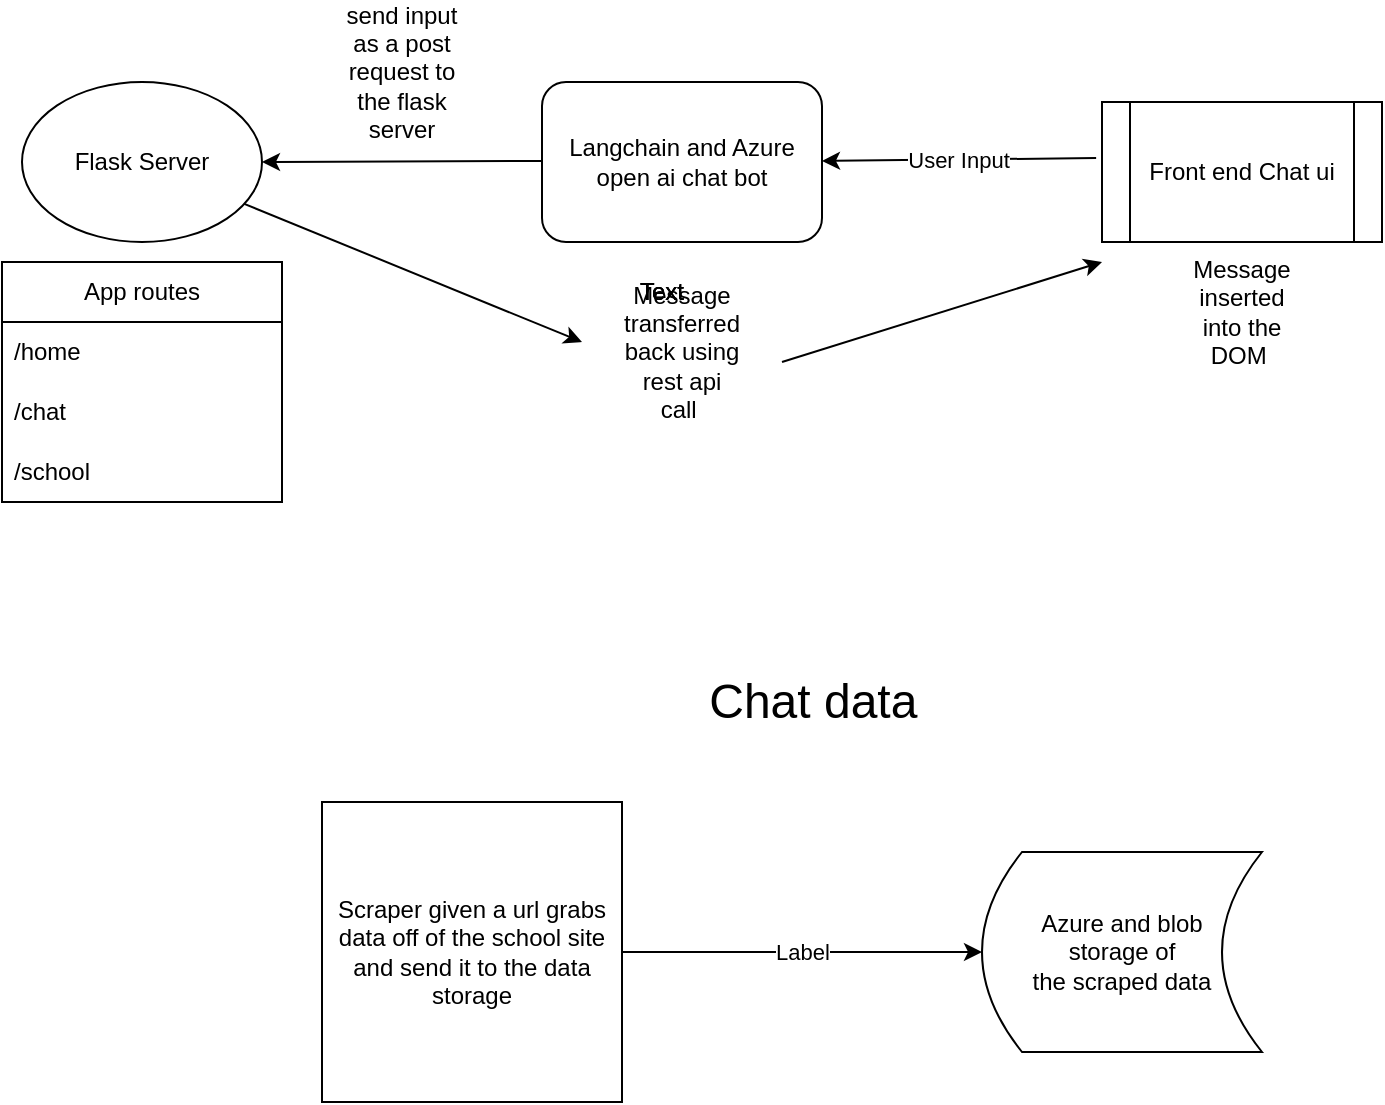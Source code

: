 <mxfile version="23.0.2" type="github">
  <diagram id="C5RBs43oDa-KdzZeNtuy" name="Page-1">
    <mxGraphModel dx="954" dy="505" grid="1" gridSize="10" guides="1" tooltips="1" connect="1" arrows="1" fold="1" page="1" pageScale="1" pageWidth="827" pageHeight="1169" math="0" shadow="0">
      <root>
        <mxCell id="WIyWlLk6GJQsqaUBKTNV-0" />
        <mxCell id="WIyWlLk6GJQsqaUBKTNV-1" parent="WIyWlLk6GJQsqaUBKTNV-0" />
        <mxCell id="8qxhS0RWnR_z3iysxC6G-2" value="Flask Server" style="ellipse;whiteSpace=wrap;html=1;" vertex="1" parent="WIyWlLk6GJQsqaUBKTNV-1">
          <mxGeometry x="100" y="120" width="120" height="80" as="geometry" />
        </mxCell>
        <mxCell id="8qxhS0RWnR_z3iysxC6G-9" value="Langchain and Azure open ai chat bot" style="rounded=1;whiteSpace=wrap;html=1;" vertex="1" parent="WIyWlLk6GJQsqaUBKTNV-1">
          <mxGeometry x="360" y="120" width="140" height="80" as="geometry" />
        </mxCell>
        <mxCell id="8qxhS0RWnR_z3iysxC6G-13" value="App routes" style="swimlane;fontStyle=0;childLayout=stackLayout;horizontal=1;startSize=30;horizontalStack=0;resizeParent=1;resizeParentMax=0;resizeLast=0;collapsible=1;marginBottom=0;whiteSpace=wrap;html=1;" vertex="1" parent="WIyWlLk6GJQsqaUBKTNV-1">
          <mxGeometry x="90" y="210" width="140" height="120" as="geometry" />
        </mxCell>
        <mxCell id="8qxhS0RWnR_z3iysxC6G-14" value="/home" style="text;strokeColor=none;fillColor=none;align=left;verticalAlign=middle;spacingLeft=4;spacingRight=4;overflow=hidden;points=[[0,0.5],[1,0.5]];portConstraint=eastwest;rotatable=0;whiteSpace=wrap;html=1;" vertex="1" parent="8qxhS0RWnR_z3iysxC6G-13">
          <mxGeometry y="30" width="140" height="30" as="geometry" />
        </mxCell>
        <mxCell id="8qxhS0RWnR_z3iysxC6G-15" value="/chat" style="text;strokeColor=none;fillColor=none;align=left;verticalAlign=middle;spacingLeft=4;spacingRight=4;overflow=hidden;points=[[0,0.5],[1,0.5]];portConstraint=eastwest;rotatable=0;whiteSpace=wrap;html=1;" vertex="1" parent="8qxhS0RWnR_z3iysxC6G-13">
          <mxGeometry y="60" width="140" height="30" as="geometry" />
        </mxCell>
        <mxCell id="8qxhS0RWnR_z3iysxC6G-16" value="/school" style="text;strokeColor=none;fillColor=none;align=left;verticalAlign=middle;spacingLeft=4;spacingRight=4;overflow=hidden;points=[[0,0.5],[1,0.5]];portConstraint=eastwest;rotatable=0;whiteSpace=wrap;html=1;" vertex="1" parent="8qxhS0RWnR_z3iysxC6G-13">
          <mxGeometry y="90" width="140" height="30" as="geometry" />
        </mxCell>
        <mxCell id="8qxhS0RWnR_z3iysxC6G-17" value="Front end Chat ui" style="shape=process;whiteSpace=wrap;html=1;backgroundOutline=1;" vertex="1" parent="WIyWlLk6GJQsqaUBKTNV-1">
          <mxGeometry x="640" y="130" width="140" height="70" as="geometry" />
        </mxCell>
        <mxCell id="8qxhS0RWnR_z3iysxC6G-33" value="User Input" style="endArrow=classic;html=1;rounded=0;exitX=-0.021;exitY=0.4;exitDx=0;exitDy=0;exitPerimeter=0;" edge="1" parent="WIyWlLk6GJQsqaUBKTNV-1" source="8qxhS0RWnR_z3iysxC6G-17">
          <mxGeometry x="0.007" relative="1" as="geometry">
            <mxPoint x="600" y="159.5" as="sourcePoint" />
            <mxPoint x="500" y="159.5" as="targetPoint" />
            <mxPoint as="offset" />
          </mxGeometry>
        </mxCell>
        <mxCell id="8qxhS0RWnR_z3iysxC6G-35" value="" style="endArrow=classic;html=1;rounded=0;entryX=1;entryY=0.5;entryDx=0;entryDy=0;" edge="1" parent="WIyWlLk6GJQsqaUBKTNV-1" target="8qxhS0RWnR_z3iysxC6G-2">
          <mxGeometry relative="1" as="geometry">
            <mxPoint x="360" y="159.5" as="sourcePoint" />
            <mxPoint x="230" y="160" as="targetPoint" />
          </mxGeometry>
        </mxCell>
        <mxCell id="8qxhS0RWnR_z3iysxC6G-37" value="send input as a post request to the flask server" style="text;html=1;strokeColor=none;fillColor=none;align=center;verticalAlign=middle;whiteSpace=wrap;rounded=0;" vertex="1" parent="WIyWlLk6GJQsqaUBKTNV-1">
          <mxGeometry x="260" y="100" width="60" height="30" as="geometry" />
        </mxCell>
        <mxCell id="8qxhS0RWnR_z3iysxC6G-46" value="Message transferred back using rest api call&amp;nbsp;" style="text;html=1;strokeColor=none;fillColor=none;align=center;verticalAlign=middle;whiteSpace=wrap;rounded=0;" vertex="1" parent="WIyWlLk6GJQsqaUBKTNV-1">
          <mxGeometry x="400" y="240" width="60" height="30" as="geometry" />
        </mxCell>
        <mxCell id="8qxhS0RWnR_z3iysxC6G-47" value="" style="endArrow=classic;html=1;rounded=0;" edge="1" parent="WIyWlLk6GJQsqaUBKTNV-1" source="8qxhS0RWnR_z3iysxC6G-2">
          <mxGeometry width="50" height="50" relative="1" as="geometry">
            <mxPoint x="265" y="240" as="sourcePoint" />
            <mxPoint x="380" y="250" as="targetPoint" />
          </mxGeometry>
        </mxCell>
        <mxCell id="8qxhS0RWnR_z3iysxC6G-48" value="" style="endArrow=classic;html=1;rounded=0;" edge="1" parent="WIyWlLk6GJQsqaUBKTNV-1">
          <mxGeometry width="50" height="50" relative="1" as="geometry">
            <mxPoint x="480" y="260" as="sourcePoint" />
            <mxPoint x="640" y="210" as="targetPoint" />
          </mxGeometry>
        </mxCell>
        <mxCell id="8qxhS0RWnR_z3iysxC6G-49" value="Text" style="text;html=1;strokeColor=none;fillColor=none;align=center;verticalAlign=middle;whiteSpace=wrap;rounded=0;" vertex="1" parent="WIyWlLk6GJQsqaUBKTNV-1">
          <mxGeometry x="390" y="210" width="60" height="30" as="geometry" />
        </mxCell>
        <mxCell id="8qxhS0RWnR_z3iysxC6G-50" value="Text" style="text;html=1;strokeColor=none;fillColor=none;align=center;verticalAlign=middle;whiteSpace=wrap;rounded=0;" vertex="1" parent="WIyWlLk6GJQsqaUBKTNV-1">
          <mxGeometry x="390" y="210" width="60" height="30" as="geometry" />
        </mxCell>
        <mxCell id="8qxhS0RWnR_z3iysxC6G-51" value="Text" style="text;html=1;strokeColor=none;fillColor=none;align=center;verticalAlign=middle;whiteSpace=wrap;rounded=0;" vertex="1" parent="WIyWlLk6GJQsqaUBKTNV-1">
          <mxGeometry x="390" y="210" width="60" height="30" as="geometry" />
        </mxCell>
        <mxCell id="8qxhS0RWnR_z3iysxC6G-52" value="Message inserted into the DOM&amp;nbsp;" style="text;html=1;strokeColor=none;fillColor=none;align=center;verticalAlign=middle;whiteSpace=wrap;rounded=0;" vertex="1" parent="WIyWlLk6GJQsqaUBKTNV-1">
          <mxGeometry x="680" y="220" width="60" height="30" as="geometry" />
        </mxCell>
        <mxCell id="8qxhS0RWnR_z3iysxC6G-56" value="Azure and blob &lt;br&gt;storage of &lt;br&gt;the scraped data" style="shape=dataStorage;whiteSpace=wrap;html=1;fixedSize=1;" vertex="1" parent="WIyWlLk6GJQsqaUBKTNV-1">
          <mxGeometry x="580" y="505" width="140" height="100" as="geometry" />
        </mxCell>
        <mxCell id="8qxhS0RWnR_z3iysxC6G-61" value="Scraper given a url grabs data off of the school site and send it to the data storage" style="whiteSpace=wrap;html=1;aspect=fixed;" vertex="1" parent="WIyWlLk6GJQsqaUBKTNV-1">
          <mxGeometry x="250" y="480" width="150" height="150" as="geometry" />
        </mxCell>
        <mxCell id="8qxhS0RWnR_z3iysxC6G-64" value="" style="endArrow=classic;html=1;rounded=0;entryX=0;entryY=0.5;entryDx=0;entryDy=0;exitX=1;exitY=0.5;exitDx=0;exitDy=0;" edge="1" parent="WIyWlLk6GJQsqaUBKTNV-1" source="8qxhS0RWnR_z3iysxC6G-61" target="8qxhS0RWnR_z3iysxC6G-56">
          <mxGeometry relative="1" as="geometry">
            <mxPoint x="489" y="559.5" as="sourcePoint" />
            <mxPoint x="589" y="559.5" as="targetPoint" />
          </mxGeometry>
        </mxCell>
        <mxCell id="8qxhS0RWnR_z3iysxC6G-65" value="Label" style="edgeLabel;resizable=0;html=1;align=center;verticalAlign=middle;" connectable="0" vertex="1" parent="8qxhS0RWnR_z3iysxC6G-64">
          <mxGeometry relative="1" as="geometry" />
        </mxCell>
        <mxCell id="8qxhS0RWnR_z3iysxC6G-69" value="&lt;font style=&quot;font-size: 24px;&quot;&gt;Chat data&amp;nbsp;&lt;/font&gt;" style="text;html=1;strokeColor=none;fillColor=none;align=center;verticalAlign=middle;whiteSpace=wrap;rounded=0;" vertex="1" parent="WIyWlLk6GJQsqaUBKTNV-1">
          <mxGeometry x="414" y="410" width="170" height="40" as="geometry" />
        </mxCell>
      </root>
    </mxGraphModel>
  </diagram>
</mxfile>
